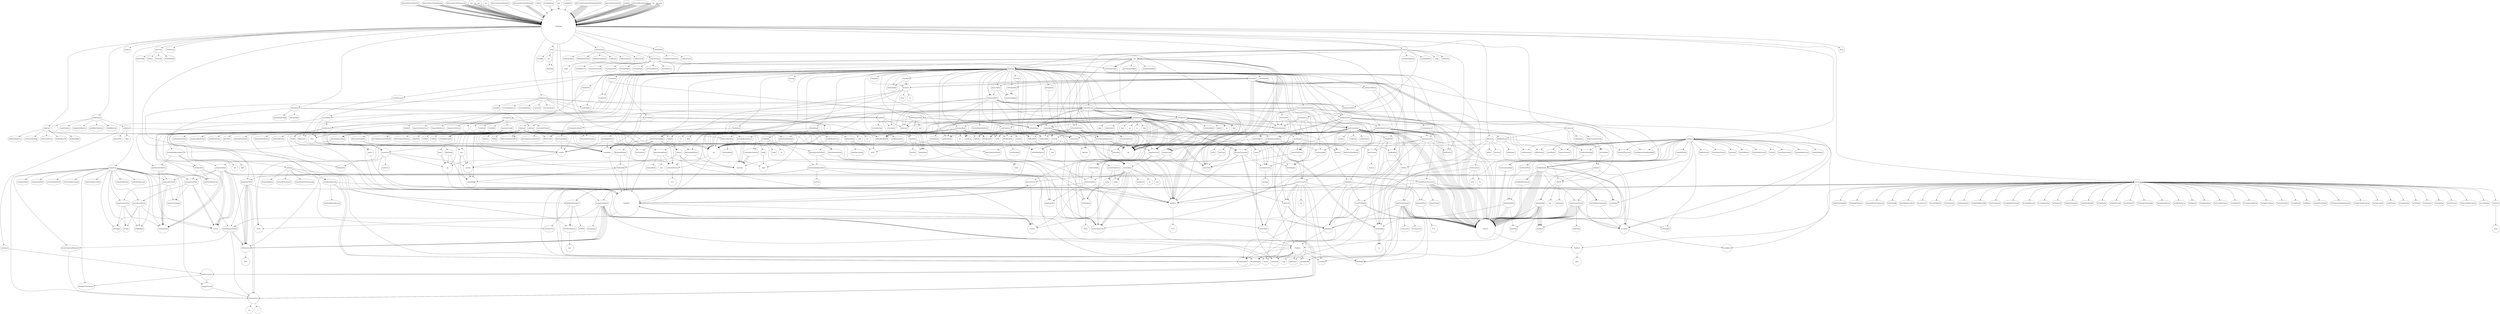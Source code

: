 digraph graphname {
217059 [width=1.010335545876381] [height=1.010335545876381] [label="block91880Hash"];
29071 [width=1.0752378561643035] [height=1.0752378561643035] [label="maxEntries"];
187246 [width=1.0557376648774408] [height=1.0557376648774408] [label="header"];
842415743104 [width=1.0580795420880977] [height=1.0580795420880977] [label="weight.go"];
594 [width=1.364597719458188] [height=1.364597719458188] [label="DisableLog"];
293305 [width=1.4644426526892118] [height=1.4644426526892118] [label="dbFetchUtxoEntry"];
37985 [width=1.0059060262150747] [height=1.0059060262150747] [label="ErrForkTooOld"];
842511161088 [width=1.0580795420880977] [height=1.0580795420880977] [label="compress.go"];
842447007936 [width=1.0580795420880977] [height=1.0580795420880977] [label="accept.go"];
68192 [width=1.3494775903816578] [height=1.3494775903816578] [label="deploymentState"];
5270 [width=1.0482325474231105] [height=1.0482325474231105] [label="bigOne"];
110184 [width=1.0045526031489398] [height=1.0045526031489398] [label="FetchUtxoView"];
10675 [width=1.020946033995246] [height=1.020946033995246] [label="calcEasiestDifficulty"];
291565 [width=1.0248233681950112] [height=1.0248233681950112] [label="outputIndexes"];
322259 [width=1.0289395284538665] [height=1.0289395284538665] [label="vbNumBits"];
227284 [width=1.010335545876381] [height=1.010335545876381] [label="CheckProofOfWork"];
322012 [width=1.0289395284538665] [height=1.0289395284538665] [label="vbTopBits"];
40210 [width=1.0059060262150747] [height=1.0059060262150747] [label="ErrBadFees"];
204166 [width=1.0482325474231105] [height=1.0482325474231105] [label="NTBlockAccepted"];
259059 [width=1.0111579058238298] [height=1.0111579058238298] [label="scriptFlags"];
138219 [width=1.093149217296956] [height=1.093149217296956] [label="BuildMerkleTreeStore"];
22944 [width=1.828094856726786] [height=1.828094856726786] [label="nodeByHeight"];
70702 [width=1.0964650948462213] [height=1.0964650948462213] [label="CheckpointConfirmations"];
298460 [width=1.1490617884097278] [height=1.1490617884097278] [label="dbFetchHashByHeight"];
153739 [width=1.3805084915022032] [height=1.3805084915022032] [label="removeOrphanBlock"];
842424954368 [width=1] [height=1] [label="github.com/btcsuite/btcd/wire"];
188585 [width=1.0045526031489398] [height=1.0045526031489398] [label="LatestBlockLocator"];
329785 [width=1.0045526031489398] [height=1.0045526031489398] [label="CalcNextBlockVersion"];
141376 [width=1.0626402036010234] [height=1.0626402036010234] [label="ValidateWitnessCommitment"];
58607 [width=1.0289395284538665] [height=1.0289395284538665] [label="ThresholdDefined"];
328071 [width=1.0567132451992152] [height=1.0567132451992152] [label="Condition"];
105845 [width=1.5458487552493478] [height=1.5458487552493478] [label="fetchUtxosMain"];
265182 [width=1.4742798847468541] [height=1.4742798847468541] [label="errDeserialize"];
36530 [width=1.0059060262150747] [height=1.0059060262150747] [label="ErrBlockVersionTooOld"];
215579 [width=1.010335545876381] [height=1.010335545876381] [label="MaxTimeOffsetSeconds"];
101303 [width=1.060841832607412] [height=1.060841832607412] [label="connectTransactions"];
265004 [width=1.0704442019974219] [height=1.0704442019974219] [label="isNotInMainChainErr"];
120838 [width=1.0884881356364167] [height=1.0884881356364167] [label="compressedScriptSize"];
81053 [width=1.2050219342550188] [height=1.2050219342550188] [label="KnownInvalid"];
278132 [width=1.2904946823397945] [height=1.2904946823397945] [label="serializeSpendJournalEntry"];
263859 [width=1.0078214941767205] [height=1.0078214941767205] [label="hashIndexBucketName"];
200534 [width=1.0263086622307875] [height=1.0263086622307875] [label="New"];
322448 [width=1.0289395284538665] [height=1.0289395284538665] [label="unknownVerNumToCheck"];
61975 [width=1.0666781955779696] [height=1.0666781955779696] [label="newThresholdCaches"];
93400 [width=1.0847088992461775] [height=1.0847088992461775] [label="SpendOutput"];
308891 [width=1.3187373218952234] [height=1.3187373218952234] [label="header"];
6968 [width=1.7042466268528953] [height=1.7042466268528953] [label="CompactToBig"];
42297 [width=1.0059060262150747] [height=1.0059060262150747] [label="ErrWitnessCommitmentMismatch"];
175456 [width=1.008043709749798] [height=1.008043709749798] [label="err"];
117566 [width=1.0131543311153937] [height=1.0131543311153937] [label="cstPayToPubKeyComp2"];
80099 [width=1.0263086622307875] [height=1.0263086622307875] [label="statusInvalidAncestor"];
80725 [width=1.1373690909522107] [height=1.1373690909522107] [label="KnownValid"];
264317 [width=1.0078214941767205] [height=1.0078214941767205] [label="spendJournalBucketName"];
325922 [width=1.0289395284538665] [height=1.0289395284538665] [label="deploymentChecker"];
842420775424 [width=1.0580795420880977] [height=1.0580795420880977] [label="mediantime.go"];
133501 [width=1.074176459114979] [height=1.074176459114979] [label="decodeCompressedTxOut"];
83804 [width=1.1011757962922686] [height=1.1011757962922686] [label="node"];
18517 [width=1.146564334583404] [height=1.146564334583404] [label="c"];
40758 [width=1.0059060262150747] [height=1.0059060262150747] [label="ErrBadCoinbaseScriptLen"];
36078 [width=1.0059060262150747] [height=1.0059060262150747] [label="ErrDuplicateBlock"];
174341 [width=1.0187604389304592] [height=1.0187604389304592] [label="reorganizeChain"];
324417 [width=1.0567132451992152] [height=1.0567132451992152] [label="RuleChangeActivationThreshold"];
156929 [width=1.1566420895548626] [height=1.1566420895548626] [label="SequenceLock"];
59952 [width=1.394787441267225] [height=1.394787441267225] [label="String"];
46095 [width=3.3918054632739074] [height=3.3918054632739074] [label="ruleError"];
170641 [width=1.0164880604013908] [height=1.0164880604013908] [label="err"];
68864 [width=1.0234219367109916] [height=1.0234219367109916] [label="initThresholdCaches"];
280067 [width=1.0244767026284485] [height=1.0244767026284485] [label="dbPutSpendJournalEntry"];
106952 [width=1.1007765438895074] [height=1.1007765438895074] [label="fetchUtxos"];
157587 [width=1.0045526031489398] [height=1.0045526031489398] [label="CalcSequenceLock"];
118223 [width=1.0131543311153937] [height=1.0131543311153937] [label="cstPayToPubKeyUncomp5"];
311777 [width=1.0578790569077325] [height=1.0578790569077325] [label="txValidateItem"];
842444314944 [width=1.0580795420880977] [height=1.0580795420880977] [label="process.go"];
92294 [width=1.1359484154198993] [height=1.1359484154198993] [label="Version"];
236148 [width=1.1529046326858272] [height=1.1529046326858272] [label="ExtractCoinbaseHeight"];
187649 [width=1.0045526031489398] [height=1.0045526031489398] [label="MainChainHasBlock"];
250030 [width=1.0201483301841803] [height=1.0201483301841803] [label="totalSatoshiOut"];
61322 [width=1.0289395284538665] [height=1.0289395284538665] [label="thresholdStateCache"];
47086 [width=1.0482325474231105] [height=1.0482325474231105] [label="maxMedianTimeEntries"];
309556 [width=1.1425826930196827] [height=1.1425826930196827] [label="dbFetchBlockByNode"];
296680 [width=1.145362587312857] [height=1.145362587312857] [label="serializedHeight"];
185398 [width=1.3402478958935349] [height=1.3402478958935349] [label="isCurrent"];
264864 [width=1.3907921594365884] [height=1.3907921594365884] [label="Error"];
39128 [width=1.0059060262150747] [height=1.0059060262150747] [label="ErrBadTxInput"];
177397 [width=1.008043709749798] [height=1.008043709749798] [label="err"];
203718 [width=1.0482325474231105] [height=1.0482325474231105] [label="NotificationType"];
302403 [width=1.0812257186885588] [height=1.0812257186885588] [label="dbPutBestState"];
93758 [width=1.4760485713683646] [height=1.4760485713683646] [label="IsFullySpent"];
111487 [width=1.0045526031489398] [height=1.0045526031489398] [label="FetchUtxoEntry"];
216500 [width=1.010335545876381] [height=1.010335545876381] [label="zeroHash"];
73061 [width=1.052499524805603] [height=1.052499524805603] [label="findPreviousCheckpoint"];
121774 [width=1.0863078282169234] [height=1.0863078282169234] [label="decodeCompressedScriptSize"];
88191 [width=1.1193567811248097] [height=1.1193567811248097] [label="HaveBlock"];
109651 [width=1.19268243383405] [height=1.19268243383405] [label="NewUtxoViewpoint"];
119878 [width=1.1608926935919308] [height=1.1608926935919308] [label="isPubKey"];
188907 [width=1.0045526031489398] [height=1.0045526031489398] [label="BlockHeightByHash"];
79943 [width=1.0263086622307875] [height=1.0263086622307875] [label="statusValidateFailed"];
65811 [width=1.029371085656472] [height=1.029371085656472] [label="count"];
92634 [width=1.1422945486253648] [height=1.1422945486253648] [label="BlockHeight"];
299852 [width=1.0784416412932243] [height=1.0784416412932243] [label="bestChainState"];
275271 [width=1.148296957016032] [height=1.148296957016032] [label="deserializeSpendJournalEntry"];
67373 [width=1.0045526031489398] [height=1.0045526031489398] [label="IsDeploymentActive"];
842439023648 [width=1.0580795420880977] [height=1.0580795420880977] [label="timesorter.go"];
228456 [width=1.0583819677736879] [height=1.0583819677736879] [label="CountP2SHSigOps"];
207017 [width=1.0723488211346657] [height=1.0723488211346657] [label="BFFastAdd"];
40079 [width=1.0059060262150747] [height=1.0059060262150747] [label="ErrSpendTooHigh"];
38673 [width=1.0059060262150747] [height=1.0059060262150747] [label="ErrTxTooBig"];
215789 [width=1.010335545876381] [height=1.010335545876381] [label="MaxCoinbaseScriptLen"];
83728 [width=1.128747860329159] [height=1.128747860329159] [label="newBlockNode"];
265627 [width=1.0078214941767205] [height=1.0078214941767205] [label="isDbBucketNotFoundErr"];
118571 [width=1.1608926935919308] [height=1.1608926935919308] [label="isPubKeyHash"];
842392687872 [width=1.0580795420880977] [height=1.0580795420880977] [label="chainio.go"];
447 [width=1.0723488211346657] [height=1.0723488211346657] [label="init"];
262217 [width=1.0045526031489398] [height=1.0045526031489398] [label="CheckConnectBlockTemplate"];
175815 [width=1.008043709749798] [height=1.008043709749798] [label="stxos"];
325323 [width=1.0567132451992152] [height=1.0567132451992152] [label="Condition"];
38420 [width=1.0059060262150747] [height=1.0059060262150747] [label="ErrNoTxInputs"];
24842 [width=1.194113092153384] [height=1.194113092153384] [label="next"];
91828 [width=2.2412751939411546] [height=2.2412751939411546] [label="UtxoEntry"];
77252 [width=1.0045526031489398] [height=1.0045526031489398] [label="IsCheckpointCandidate"];
286662 [width=1.0713652862471783] [height=1.0713652862471783] [label="numBitmapBytesAdjustment"];
18401 [width=1.0767483904697843] [height=1.0767483904697843] [label="newChainView"];
173496 [width=1.1226363012243128] [height=1.1226363012243128] [label="countSpentOutputs"];
162632 [width=1.0263086622307875] [height=1.0263086622307875] [label="LockTimeToSequence"];
3019 [width=1.0413421835055232] [height=1.0413421835055232] [label="GetTransactionWeight"];
165489 [width=1.053650864122039] [height=1.053650864122039] [label="dbMaybeStoreBlock"];
324828 [width=1.1292355880272735] [height=1.1292355880272735] [label="MinerConfirmationWindow"];
842447008128 [width=1] [height=1] [label="github.com/btcsuite/btcd/database"];
230424 [width=1.035054082499708] [height=1.035054082499708] [label="checkBlockHeaderSanity"];
99292 [width=1.1866774541041902] [height=1.1866774541041902] [label="connectTransaction"];
22245 [width=1.3744749819280255] [height=1.3744749819280255] [label="height"];
36755 [width=1.0059060262150747] [height=1.0059060262150747] [label="ErrInvalidTime"];
100439 [width=1.0262594716895441] [height=1.0262594716895441] [label="stxo"];
842422039840 [width=1.0580795420880977] [height=1.0580795420880977] [label="merkle.go"];
21800 [width=1.1050972365404448] [height=1.1050972365404448] [label="SetTip"];
195044 [width=1.0045526031489398] [height=1.0045526031489398] [label="LocateBlocks"];
842420774144 [width=1.0580795420880977] [height=1.0580795420880977] [label="log.go"];
12133 [width=1.035839296251784] [height=1.035839296251784] [label="findPrevTestNetDifficulty"];
48761 [width=1.0482325474231105] [height=1.0482325474231105] [label="medianTime"];
138937 [width=1.074102174425846] [height=1.074102174425846] [label="zeroHash"];
61787 [width=1.2005252843109817] [height=1.2005252843109817] [label="Update"];
38562 [width=1.0059060262150747] [height=1.0059060262150747] [label="ErrNoTxOutputs"];
175378 [width=1.008043709749798] [height=1.008043709749798] [label="block"];
216111 [width=1.010335545876381] [height=1.010335545876381] [label="serializedHeightVersion"];
164862 [width=1.031281093471437] [height=1.031281093471437] [label="next"];
192059 [width=1.2832395917396366] [height=1.2832395917396366] [label="locateInventory"];
132023 [width=1.1177825615442463] [height=1.1177825615442463] [label="compressedTxOutSize"];
25729 [width=1.392228598797149] [height=1.392228598797149] [label="Next"];
297315 [width=1.0243095545781113] [height=1.0243095545781113] [label="dbRemoveBlockIndex"];
144659 [width=1.0263086622307875] [height=1.0263086622307875] [label="maxOrphanBlocks"];
2104 [width=1.0413421835055232] [height=1.0413421835055232] [label="WitnessScaleFactor"];
842440781312 [width=1.0580795420880977] [height=1.0580795420880977] [label="thresholdstate.go"];
105226 [width=1.063689846179415] [height=1.063689846179415] [label="commit"];
241657 [width=1.0667308455885918] [height=1.0667308455885918] [label="checkBlockContext"];
115272 [width=1.2243498457315216] [height=1.2243498457315216] [label="size"];
58368 [width=1.5849863691108372] [height=1.5849863691108372] [label="ThresholdState"];
842426010016 [width=1] [height=1] [label="github.com/btcsuite/btcd/txscript"];
42404 [width=1.0059060262150747] [height=1.0059060262150747] [label="ErrPreviousBlockUnknown"];
35913 [width=1.0059060262150747] [height=1.0059060262150747] [label="ErrorCode"];
59370 [width=1.0289395284538665] [height=1.0289395284538665] [label="ThresholdFailed"];
842424954016 [width=1] [height=1] [label="time"];
63383 [width=1.029371085656472] [height=1.029371085656472] [label="neededStates"];
285970 [width=1.0384156922646204] [height=1.0384156922646204] [label="utxoEntryHeaderCode"];
30658 [width=1.2946889853413863] [height=1.2946889853413863] [label="BlockLocator"];
42877 [width=1.0059060262150747] [height=1.0059060262150747] [label="errorCodeStrings"];
124242 [width=1.2435206316255845] [height=1.2435206316255845] [label="decompressScript"];
312647 [width=1.252886663721827] [height=1.252886663721827] [label="sendResult"];
41326 [width=1.0059060262150747] [height=1.0059060262150747] [label="ErrBadCoinbaseHeight"];
316380 [width=1.1117507508502549] [height=1.1117507508502549] [label="item"];
152643 [width=1.143896765342542] [height=1.143896765342542] [label="IsKnownOrphan"];
264623 [width=2.067342273859249] [height=2.067342273859249] [label="byteOrder"];
153075 [width=1.0045526031489398] [height=1.0045526031489398] [label="GetOrphanRoot"];
264015 [width=1.0078214941767205] [height=1.0078214941767205] [label="heightIndexBucketName"];
54552 [width=1.1149350060835617] [height=1.1149350060835617] [label="maybeAcceptBlock"];
40600 [width=1.0059060262150747] [height=1.0059060262150747] [label="ErrMultipleCoinbases"];
53536 [width=1.0482325474231105] [height=1.0482325474231105] [label="NewMedianTime"];
42087 [width=1.0059060262150747] [height=1.0059060262150747] [label="ErrInvalidWitnessCommitment"];
59473 [width=1.0289395284538665] [height=1.0289395284538665] [label="numThresholdsStates"];
217258 [width=1.032242374519809] [height=1.032242374519809] [label="isNullOutpoint"];
135023 [width=1.0361744105673327] [height=1.0361744105673327] [label="CoinbaseWitnessDataLen"];
36208 [width=1.0059060262150747] [height=1.0059060262150747] [label="ErrBlockTooBig"];
49011 [width=1.0482325474231105] [height=1.0482325474231105] [label="_"];
207728 [width=1.0626227078207011] [height=1.0626227078207011] [label="exists"];
45754 [width=1.7620491403647875] [height=1.7620491403647875] [label="RuleError"];
143630 [width=1.0322562701062954] [height=1.0322562701062954] [label="witnessPreimage"];
146270 [width=1.6058558290267997] [height=1.6058558290267997] [label="BestState"];
42534 [width=1.0059060262150747] [height=1.0059060262150747] [label="ErrInvalidAncestorBlock"];
204413 [width=1.0482325474231105] [height=1.0482325474231105] [label="NTBlockDisconnected"];
89734 [width=1.0567340733041084] [height=1.0567340733041084] [label="UnsetStatusFlags"];
17295 [width=1.0578790569077325] [height=1.0578790569077325] [label="log2FloorMasks"];
173615 [width=1.3023055222648265] [height=1.3023055222648265] [label="numSpent"];
114095 [width=1.4775417803413133] [height=1.4775417803413133] [label="serializeSizeVLQ"];
215961 [width=1.010335545876381] [height=1.010335545876381] [label="medianTimeBlocks"];
303090 [width=1.020244954223364] [height=1.020244954223364] [label="createChainState"];
198072 [width=1.0263086622307875] [height=1.0263086622307875] [label="Config"];
237605 [width=1.036801338910071] [height=1.036801338910071] [label="checkSerializedHeight"];
39795 [width=1.0059060262150747] [height=1.0059060262150747] [label="ErrOverwriteTx"];
842444308640 [width=1.0580795420880977] [height=1.0580795420880977] [label="notifications.go"];
92458 [width=1.104857229430358] [height=1.104857229430358] [label="IsCoinBase"];
136417 [width=1.3146559146393526] [height=1.3146559146393526] [label="hash"];
842424953920 [width=1] [height=1] [label="sync"];
129546 [width=1.1638219401574394] [height=1.1638219401574394] [label="compressTxOutAmount"];
204826 [width=1.2874251914749408] [height=1.2874251914749408] [label="String"];
186358 [width=1.0045526031489398] [height=1.0045526031489398] [label="IsCurrent"];
321874 [width=1.0289395284538665] [height=1.0289395284538665] [label="vbLegacyBlockVersion"];
132911 [width=1.1177825615442463] [height=1.1177825615442463] [label="putCompressedTxOut"];
308709 [width=1.2047994532871686] [height=1.2047994532871686] [label="dbFetchHeaderByHash"];
170142 [width=1.0125963128987379] [height=1.0125963128987379] [label="disconnectBlock"];
145674 [width=1.0263086622307875] [height=1.0263086622307875] [label="orphanBlock"];
52245 [width=1.0742352656388352] [height=1.0742352656388352] [label="remoteHasCloseTime"];
323577 [width=1.0567132451992152] [height=1.0567132451992152] [label="BeginTime"];
80496 [width=1.1151175454208928] [height=1.1151175454208928] [label="HaveData"];
94243 [width=1.1318345920114974] [height=1.1318345920114974] [label="AmountByIndex"];
62559 [width=1.6670554694226396] [height=1.6670554694226396] [label="thresholdState"];
41769 [width=1.0059060262150747] [height=1.0059060262150747] [label="ErrScriptValidation"];
264149 [width=1.0078214941767205] [height=1.0078214941767205] [label="chainStateKeyName"];
201045 [width=1.0188693335620516] [height=1.0188693335620516] [label="checkpointsByHeight"];
49787 [width=1.0958083971583137] [height=1.0958083971583137] [label="AddTimeSample"];
115258 [width=1.2243498457315216] [height=1.2243498457315216] [label="n"];
189905 [width=1.0045526031489398] [height=1.0045526031489398] [label="HeightRange"];
235758 [width=1.010335545876381] [height=1.010335545876381] [label="CheckBlockSanity"];
117253 [width=1.0131543311153937] [height=1.0131543311153937] [label="cstPayToPubKeyHash"];
107812 [width=1.088087157930838] [height=1.088087157930838] [label="fetchInputUtxos"];
205647 [width=1.0045526031489398] [height=1.0045526031489398] [label="Subscribe"];
842507322432 [width=1.0580795420880977] [height=1.0580795420880977] [label="chainview.go"];
205993 [width=1.0650380738933103] [height=1.0650380738933103] [label="sendNotification"];
271484 [width=1.09179062505012] [height=1.09179062505012] [label="spentTxOutSerializeSize"];
842424953824 [width=1] [height=1] [label="sort"];
39271 [width=1.0059060262150747] [height=1.0059060262150747] [label="ErrMissingTxOut"];
842511161184 [width=1] [height=1] [label="github.com/btcsuite/btcd/btcec"];
158054 [width=1.108606617101838] [height=1.108606617101838] [label="calcSequenceLock"];
226028 [width=1.3851102173774539] [height=1.3851102173774539] [label="checkProofOfWork"];
114570 [width=1.4775417803413133] [height=1.4775417803413133] [label="putVLQ"];
842424954112 [width=1] [height=1] [label="github.com/btcsuite/btcd/chaincfg"];
155181 [width=1.020946033995246] [height=1.020946033995246] [label="addOrphanBlock"];
320335 [width=1.0728965540200035] [height=1.0728965540200035] [label="cachedHashes"];
88831 [width=1.140029581928504] [height=1.140029581928504] [label="AddNode"];
298885 [width=1.0768975273777244] [height=1.0768975273777244] [label="hash"];
119058 [width=1.1608926935919308] [height=1.1608926935919308] [label="isScriptHash"];
300114 [width=1.3018441911731031] [height=1.3018441911731031] [label="serializeBestChainState"];
207521 [width=1.1766836270351542] [height=1.1766836270351542] [label="blockExists"];
193850 [width=1.283240927536144] [height=1.283240927536144] [label="locateBlocks"];
842443185408 [width=1] [height=1] [label="runtime"];
186740 [width=1.0045526031489398] [height=1.0045526031489398] [label="BestSnapshot"];
59202 [width=1.0289395284538665] [height=1.0289395284538665] [label="ThresholdActive"];
18820 [width=1.1606705106555069] [height=1.1606705106555069] [label="genesis"];
136288 [width=1.1843787594190247] [height=1.1843787594190247] [label="HashMerkleBranches"];
35663 [width=1.5950248795551065] [height=1.5950248795551065] [label="AssertError"];
222313 [width=1.035054082499708] [height=1.035054082499708] [label="CheckTransactionSanity"];
20327 [width=1.3880797513869378] [height=1.3880797513869378] [label="setTip"];
94793 [width=1.2176236922759214] [height=1.2176236922759214] [label="PkScriptByIndex"];
79644 [width=1.3378637317364654] [height=1.3378637317364654] [label="blockStatus"];
37853 [width=1.0059060262150747] [height=1.0059060262150747] [label="ErrBadCheckpoint"];
85490 [width=1.4867865248185286] [height=1.4867865248185286] [label="CalcPastMedianTime"];
323005 [width=1.0289395284538665] [height=1.0289395284538665] [label="bitConditionChecker"];
187326 [width=1.0557376648774408] [height=1.0557376648774408] [label="err"];
265404 [width=1.2409655453706039] [height=1.2409655453706039] [label="isDeserializeErr"];
5567 [width=1.1191925537432075] [height=1.1191925537432075] [label="HashToBig"];
195634 [width=1.283240927536144] [height=1.283240927536144] [label="locateHeaders"];
842392688576 [width=1] [height=1] [label="encoding/binary"];
36340 [width=1.0059060262150747] [height=1.0059060262150747] [label="ErrBlockWeightTooHigh"];
207220 [width=1.0723488211346657] [height=1.0723488211346657] [label="BFNoPoWCheck"];
298544 [width=1.0768975273777244] [height=1.0768975273777244] [label="serializedHeight"];
130333 [width=1.2435206316255845] [height=1.2435206316255845] [label="decompressTxOutAmount"];
45261 [width=1.2789590937406958] [height=1.2789590937406958] [label="String"];
67011 [width=1.0045526031489398] [height=1.0045526031489398] [label="ThresholdState"];
38277 [width=1.0059060262150747] [height=1.0059060262150747] [label="ErrNoTransactions"];
71009 [width=1.0964650948462213] [height=1.0964650948462213] [label="newHashFromStr"];
71891 [width=1.1309856533840585] [height=1.1309856533840585] [label="LatestCheckpoint"];
219190 [width=1.6346387809347402] [height=1.6346387809347402] [label="IsCoinBase"];
105023 [width=1.0305465773262963] [height=1.0305465773262963] [label="Entries"];
72240 [width=1.036106093959297] [height=1.036106093959297] [label="verifyCheckpoint"];
206711 [width=1.0723488211346657] [height=1.0723488211346657] [label="BehaviorFlags"];
24294 [width=1.475215717817824] [height=1.475215717817824] [label="Contains"];
280464 [width=1.0243095545781113] [height=1.0243095545781113] [label="dbRemoveSpendJournalEntry"];
35272 [width=1.1217965895408764] [height=1.1217965895408764] [label="DeploymentError"];
35806 [width=1.396790418211651] [height=1.396790418211651] [label="Error"];
7472 [width=1.418635930457345] [height=1.418635930457345] [label="bn"];
90994 [width=1.0578790569077325] [height=1.0578790569077325] [label="utxoOutput"];
842392688160 [width=1] [height=1] [label="bytes"];
71356 [width=1.0045526031489398] [height=1.0045526031489398] [label="Checkpoints"];
196867 [width=1.0045526031489398] [height=1.0045526031489398] [label="LocateHeaders"];
246987 [width=1.0214934517002108] [height=1.0214934517002108] [label="CheckTransactionInputs"];
118374 [width=1.0131543311153937] [height=1.0131543311153937] [label="numSpecialScripts"];
223404 [width=1.021906828643428] [height=1.021906828643428] [label="totalSatoshi"];
97150 [width=1.4504936274232028] [height=1.4504936274232028] [label="LookupEntry"];
310822 [width=1.0045526031489398] [height=1.0045526031489398] [label="BlockByHash"];
38102 [width=1.0059060262150747] [height=1.0059060262150747] [label="ErrCheckpointTimeTooOld"];
216744 [width=1.010335545876381] [height=1.010335545876381] [label="block91842Hash"];
842426009536 [width=1] [height=1] [label="container/list"];
41520 [width=1.0059060262150747] [height=1.0059060262150747] [label="ErrScriptMalformed"];
28162 [width=1.0614895902071386] [height=1.0614895902071386] [label="FindFork"];
264770 [width=1.5650783729119144] [height=1.5650783729119144] [label="errNotInMainChain"];
122565 [width=1.0884881356364167] [height=1.0884881356364167] [label="putCompressedScript"];
13052 [width=1.1754502561528988] [height=1.1754502561528988] [label="calcNextRequiredDifficulty"];
316836 [width=1.2272271689991938] [height=1.2272271689991938] [label="newTxValidator"];
87366 [width=1.3131226606139985] [height=1.3131226606139985] [label="blockIndex"];
381 [width=2.2000725385422086] [height=2.2000725385422086] [label="log"];
257984 [width=1.0111579058238298] [height=1.0111579058238298] [label="totalSatoshiOut"];
221155 [width=1.0214934517002108] [height=1.0214934517002108] [label="isBIP0030Node"];
306646 [width=1.0313847021488487] [height=1.0313847021488487] [label="tip"];
310464 [width=1.0557376648774408] [height=1.0557376648774408] [label="block"];
89063 [width=1.1688900076695519] [height=1.1688900076695519] [label="NodeStatus"];
8384 [width=1.321878479723028] [height=1.321878479723028] [label="mantissa"];
219959 [width=1.036801338910071] [height=1.036801338910071] [label="IsFinalizedTransaction"];
19034 [width=1.0578039453290111] [height=1.0578039453290111] [label="Genesis"];
842437927360 [width=1.0580795420880977] [height=1.0580795420880977] [label="utxoviewpoint.go"];
842508874208 [width=1.0580795420880977] [height=1.0580795420880977] [label="checkpoints.go"];
275430 [width=1.0512395161737216] [height=1.0512395161737216] [label="numStxos"];
297631 [width=1.1413198728064249] [height=1.1413198728064249] [label="serializedHeight"];
35423 [width=1.302137985858542] [height=1.302137985858542] [label="Error"];
265270 [width=1.3726363663286225] [height=1.3726363663286225] [label="Error"];
188215 [width=1.0045526031489398] [height=1.0045526031489398] [label="BlockLocatorFromHash"];
176996 [width=1.008043709749798] [height=1.008043709749798] [label="validationError"];
117352 [width=1.0131543311153937] [height=1.0131543311153937] [label="cstPayToScriptHash"];
5414 [width=1.0482325474231105] [height=1.0482325474231105] [label="oneLsh256"];
19708 [width=2.2324354480262807] [height=2.2324354480262807] [label="Tip"];
40361 [width=1.0059060262150747] [height=1.0059060262150747] [label="ErrTooManySigOps"];
227661 [width=1.0831005043970152] [height=1.0831005043970152] [label="CountSigOps"];
80274 [width=1.0263086622307875] [height=1.0263086622307875] [label="statusNone"];
328767 [width=1.5780623319548512] [height=1.5780623319548512] [label="calcNextBlockVersion"];
24058 [width=1.647091444638309] [height=1.647091444638309] [label="contains"];
135303 [width=1.0361744105673327] [height=1.0361744105673327] [label="CoinbaseWitnessPkScriptLength"];
17441 [width=1.1331169130720362] [height=1.1331169130720362] [label="fastLog2Floor"];
93094 [width=1.3578599587716755] [height=1.3578599587716755] [label="IsOutputSpent"];
218333 [width=1.4150449007347419] [height=1.4150449007347419] [label="IsCoinBaseTx"];
117781 [width=1.0131543311153937] [height=1.0131543311153937] [label="cstPayToPubKeyComp3"];
96608 [width=1.0528623889739561] [height=1.0528623889739561] [label="BestHash"];
111604 [width=1.069672081096801] [height=1.069672081096801] [label="entry"];
45988 [width=1.4302126671073496] [height=1.4302126671073496] [label="Error"];
58741 [width=1.0289395284538665] [height=1.0289395284538665] [label="ThresholdStarted"];
207795 [width=1.0626227078207011] [height=1.0626227078207011] [label="err"];
287414 [width=1.2937922047104624] [height=1.2937922047104624] [label="serializeUtxoEntry"];
95771 [width=1.305521320074746] [height=1.305521320074746] [label="newUtxoEntry"];
209001 [width=1.020946033995246] [height=1.020946033995246] [label="processOrphans"];
135520 [width=1.0361744105673327] [height=1.0361744105673327] [label="WitnessMagicBytes"];
95118 [width=1.0584494275566336] [height=1.0584494275566336] [label="Clone"];
16524 [width=1.0045526031489398] [height=1.0045526031489398] [label="CalcNextRequiredDifficulty"];
39629 [width=1.0059060262150747] [height=1.0059060262150747] [label="ErrDuplicateTx"];
326956 [width=1.0567132451992152] [height=1.0567132451992152] [label="EndTime"];
146862 [width=1.1154052378170503] [height=1.1154052378170503] [label="newBestState"];
2432 [width=1.1569045521254764] [height=1.1569045521254764] [label="GetBlockWeight"];
842424953632 [width=1.0580795420880977] [height=1.0580795420880977] [label="blockindex.go"];
85201 [width=1.303880917818001] [height=1.303880917818001] [label="RelativeAncestor"];
40928 [width=1.0059060262150747] [height=1.0059060262150747] [label="ErrBadCoinbaseValue"];
311208 [width=1.046448054064534] [height=1.046448054064534] [label="block"];
170561 [width=1.0494641812041727] [height=1.0494641812041727] [label="prevBlock"];
3722 [width=1.0525000893293532] [height=1.0525000893293532] [label="GetSigOpCost"];
42773 [width=1.0059060262150747] [height=1.0059060262150747] [label="ErrPrevBlockNotBest"];
59612 [width=1.0289395284538665] [height=1.0289395284538665] [label="thresholdStateStrings"];
842401304864 [width=1.0580795420880977] [height=1.0580795420880977] [label="versionbits.go"];
842426009440 [width=1.0580795420880977] [height=1.0580795420880977] [label="chain.go"];
215689 [width=1.010335545876381] [height=1.010335545876381] [label="MinCoinbaseScriptLen"];
231975 [width=1.3414100979839714] [height=1.3414100979839714] [label="checkBlockSanity"];
88509 [width=1.7795556579793834] [height=1.7795556579793834] [label="LookupNode"];
1632 [width=1.0413421835055232] [height=1.0413421835055232] [label="MaxBlockBaseSize"];
273058 [width=1.0590610103504423] [height=1.0590610103504423] [label="decodeSpentTxOut"];
8049 [width=1.2205026986584282] [height=1.2205026986584282] [label="BigToCompact"];
315332 [width=1.2873479629075917] [height=1.2873479629075917] [label="Validate"];
270915 [width=1.155889558858626] [height=1.155889558858626] [label="spentTxOutHeaderCode"];
842424954208 [width=1] [height=1] [label="github.com/btcsuite/btcd/chaincfg/chainhash"];
151808 [width=1.0045526031489398] [height=1.0045526031489398] [label="HaveBlock"];
59025 [width=1.0289395284538665] [height=1.0289395284538665] [label="ThresholdLockedIn"];
296542 [width=1.064737658287168] [height=1.064737658287168] [label="dbPutBlockIndex"];
23268 [width=1.2110824880252251] [height=1.2110824880252251] [label="NodeByHeight"];
96395 [width=1.4438657571681301] [height=1.4438657571681301] [label="UtxoViewpoint"];
71566 [width=1.4922098736209009] [height=1.4922098736209009] [label="HasCheckpoints"];
189343 [width=1.0045526031489398] [height=1.0045526031489398] [label="BlockHashByHeight"];
322613 [width=1.0289395284538665] [height=1.0289395284538665] [label="unknownVerWarnNum"];
307801 [width=1.0313847021488487] [height=1.0313847021488487] [label="block"];
312115 [width=1.381106945037693] [height=1.381106945037693] [label="txValidator"];
135828 [width=1.110276584993179] [height=1.110276584993179] [label="nextPowerOfTwo"];
305634 [width=1.0156923510744245] [height=1.0156923510744245] [label="isStateInitialized"];
842421552096 [width=1.0580795420880977] [height=1.0580795420880977] [label="difficulty.go"];
252081 [width=1.061640189228658] [height=1.061640189228658] [label="checkConnectBlock"];
289834 [width=1.1004900825312918] [height=1.1004900825312918] [label="deserializeUtxoEntry"];
1490 [width=1.0413421835055232] [height=1.0413421835055232] [label="MaxBlockWeight"];
17035 [width=1.0578790569077325] [height=1.0578790569077325] [label="approxNodesPerWeek"];
18121 [width=1.1311612241994349] [height=1.1311612241994349] [label="chainView"];
245366 [width=1.0157105089727698] [height=1.0157105089727698] [label="checkBIP0030"];
317339 [width=1.0578790569077325] [height=1.0578790569077325] [label="ValidateTransactionScripts"];
37059 [width=1.0059060262150747] [height=1.0059060262150747] [label="ErrTimeTooNew"];
309159 [width=1.023513845251145] [height=1.023513845251145] [label="dbFetchHeaderByHeight"];
842443185184 [width=1.0580795420880977] [height=1.0580795420880977] [label="scriptval.go"];
9922 [width=1.3546471474468138] [height=1.3546471474468138] [label="CalcWork"];
118001 [width=1.0131543311153937] [height=1.0131543311153937] [label="cstPayToPubKeyUncomp4"];
23583 [width=1.016000660954182] [height=1.016000660954182] [label="Equals"];
217737 [width=1.036801338910071] [height=1.036801338910071] [label="ShouldHaveSerializedBlockHeight"];
1870 [width=1.0413421835055232] [height=1.0413421835055232] [label="MaxBlockSigOpsCost"];
219484 [width=1.0214934517002108] [height=1.0214934517002108] [label="SequenceLockActive"];
842447211936 [width=1.0580795420880977] [height=1.0580795420880977] [label="error.go"];
278523 [width=1.0839691308733992] [height=1.0839691308733992] [label="offset"];
297946 [width=1.0704442019974219] [height=1.0704442019974219] [label="dbFetchHeightByHash"];
38807 [width=1.0059060262150747] [height=1.0059060262150747] [label="ErrBadTxOutValue"];
166335 [width=1.0268041486802573] [height=1.0268041486802573] [label="connectBlock"];
204551 [width=1.0482325474231105] [height=1.0482325474231105] [label="notificationTypeStrings"];
205328 [width=1.0482325474231105] [height=1.0482325474231105] [label="Notification"];
39417 [width=1.0059060262150747] [height=1.0059060262150747] [label="ErrUnfinalizedTx"];
201101 [width=1.0188693335620516] [height=1.0188693335620516] [label="prevCheckpointHeight"];
46862 [width=1.0482325474231105] [height=1.0482325474231105] [label="similarTimeSecs"];
319155 [width=1.0690369627315626] [height=1.0690369627315626] [label="checkBlockScripts"];
147486 [width=1.0451779957928393] [height=1.0451779957928393] [label="BlockChain"];
842406196960 [width=1.0580795420880977] [height=1.0580795420880977] [label="validate.go"];
19437 [width=1.7736916605915192] [height=1.7736916605915192] [label="tip"];
115203 [width=1.8546806854460791] [height=1.8546806854460791] [label="deserializeVLQ"];
79746 [width=1.0263086622307875] [height=1.0263086622307875] [label="statusDataStored"];
326114 [width=1.0289395284538665] [height=1.0289395284538665] [label="_"];
76073 [width=1.152202759723662] [height=1.152202759723662] [label="isNonstandardTransaction"];
28743 [width=1.4920589692324375] [height=1.4920589692324375] [label="blockLocator"];
41133 [width=1.0059060262150747] [height=1.0059060262150747] [label="ErrMissingCoinbaseHeight"];
221890 [width=1.0214934517002108] [height=1.0214934517002108] [label="CalcBlockSubsidy"];
81339 [width=4.476237035036508] [height=4.476237035036508] [label="blockNode"];
41964 [width=1.0059060262150747] [height=1.0059060262150747] [label="ErrUnexpectedWitness"];
37211 [width=1.0059060262150747] [height=1.0059060262150747] [label="ErrDifficultyTooLow"];
177319 [width=1.008043709749798] [height=1.008043709749798] [label="block"];
83067 [width=1.1431768095974806] [height=1.1431768095974806] [label="initBlockNode"];
216269 [width=1.010335545876381] [height=1.010335545876381] [label="baseSubsidy"];
272085 [width=1.09179062505012] [height=1.09179062505012] [label="putSpentTxOut"];
316340 [width=1.1117507508502549] [height=1.1117507508502549] [label="validateChan"];
140331 [width=1.0684306806736281] [height=1.0684306806736281] [label="ExtractWitnessCommitment"];
61563 [width=1.2005252843109817] [height=1.2005252843109817] [label="Lookup"];
842420774240 [width=1] [height=1] [label="github.com/btcsuite/btclog"];
163813 [width=1.0187604389304592] [height=1.0187604389304592] [label="getReorganizeNodes"];
247223 [width=1.0201483301841803] [height=1.0201483301841803] [label="totalSatoshiIn"];
327354 [width=1.0567132451992152] [height=1.0567132451992152] [label="RuleChangeActivationThreshold"];
264472 [width=1.0078214941767205] [height=1.0078214941767205] [label="utxoSetBucketName"];
111676 [width=1.069672081096801] [height=1.069672081096801] [label="err"];
101984 [width=1.0466339968258924] [height=1.0466339968258924] [label="disconnectTransactions"];
331338 [width=1.0615595715063304] [height=1.0615595715063304] [label="warnUnknownVersions"];
305549 [width=1.0234219367109916] [height=1.0234219367109916] [label="initChainState"];
204297 [width=1.0482325474231105] [height=1.0482325474231105] [label="NTBlockConnected"];
318042 [width=1.0964515580714578] [height=1.0964515580714578] [label="cachedHashes"];
79856 [width=1.0263086622307875] [height=1.0263086622307875] [label="statusValid"];
238442 [width=1.03101839618263] [height=1.03101839618263] [label="checkBlockHeaderContext"];
53025 [width=1.0958083971583137] [height=1.0958083971583137] [label="Offset"];
842424953728 [width=1] [height=1] [label="math/big"];
270320 [width=1.0078214941767205] [height=1.0078214941767205] [label="spentTxOut"];
256895 [width=1.0111579058238298] [height=1.0111579058238298] [label="totalFees"];
46635 [width=1.0482325474231105] [height=1.0482325474231105] [label="maxAllowedOffsetSecs"];
842447211776 [width=1.0580795420880977] [height=1.0580795420880977] [label="doc.go"];
49327 [width=1.0958083971583137] [height=1.0958083971583137] [label="AdjustedTime"];
37601 [width=1.0059060262150747] [height=1.0059060262150747] [label="ErrHighHash"];
310540 [width=1.0557376648774408] [height=1.0557376648774408] [label="err"];
37712 [width=1.0059060262150747] [height=1.0059060262150747] [label="ErrBadMerkleRoot"];
311284 [width=1.046448054064534] [height=1.046448054064534] [label="err"];
207304 [width=1.0723488211346657] [height=1.0723488211346657] [label="BFNone"];
312953 [width=1.2297506016663853] [height=1.2297506016663853] [label="validateHandler"];
64365 [width=1.029371085656472] [height=1.029371085656472] [label="ok"];
327763 [width=1.0567132451992152] [height=1.0567132451992152] [label="MinerConfirmationWindow"];
96785 [width=1.309229634944186] [height=1.309229634944186] [label="SetBestHash"];
91380 [width=1.9148057199358006] [height=1.9148057199358006] [label="maybeDecompress"];
211332 [width=1.0045526031489398] [height=1.0045526031489398] [label="ProcessBlock"];
40484 [width=1.0059060262150747] [height=1.0059060262150747] [label="ErrFirstTxNotCoinbase"];
294629 [width=1.0409647630298393] [height=1.0409647630298393] [label="dbPutUtxoView"];
87838 [width=1.0451779957928393] [height=1.0451779957928393] [label="newBlockIndex"];
26241 [width=1.161038493978859] [height=1.161038493978859] [label="findFork"];
89424 [width=1.1718430610594157] [height=1.1718430610594157] [label="SetStatusFlags"];
84019 [width=1.4104355993724045] [height=1.4104355993724045] [label="Header"];
842447008224 [width=1] [height=1] [label="github.com/btcsuite/btcutil"];
186987 [width=1.0045526031489398] [height=1.0045526031489398] [label="FetchHeader"];
22536 [width=1.016000660954182] [height=1.016000660954182] [label="Height"];
278301 [width=1.0839691308733992] [height=1.0839691308733992] [label="size"];
36947 [width=1.0059060262150747] [height=1.0059060262150747] [label="ErrTimeTooOld"];
323168 [width=1.0289395284538665] [height=1.0289395284538665] [label="_"];
326518 [width=1.0567132451992152] [height=1.0567132451992152] [label="BeginTime"];
842447007904 [width=6] [height=6] [label="blockchain"];
37457 [width=1.0059060262150747] [height=1.0059060262150747] [label="ErrUnexpectedDifficulty"];
301094 [width=1.023513845251145] [height=1.023513845251145] [label="deserializeBestChainState"];
322140 [width=1.0289395284538665] [height=1.0289395284538665] [label="vbTopMask"];
181890 [width=1.0318948050401913] [height=1.0318948050401913] [label="connectBestChain"];
310129 [width=1.0045526031489398] [height=1.0045526031489398] [label="BlockByHeight"];
38921 [width=1.0059060262150747] [height=1.0059060262150747] [label="ErrDuplicateTxInputs"];
330300 [width=1.0615595715063304] [height=1.0615595715063304] [label="warnUnknownRuleActivations"];
709 [width=1.0723488211346657] [height=1.0723488211346657] [label="UseLogger"];
842447008032 [width=1] [height=1] [label="fmt"];
39943 [width=1.0059060262150747] [height=1.0059060262150747] [label="ErrImmatureSpend"];
307406 [width=1.0156923510744245] [height=1.0156923510744245] [label="tipHash"];
324026 [width=1.0567132451992152] [height=1.0567132451992152] [label="EndTime"];
842420775520 [width=1] [height=1] [label="math"];
278989 [width=1.0158652039265188] [height=1.0158652039265188] [label="dbFetchSpendJournalEntry"];
97610 [width=1.2307629650287095] [height=1.2307629650287095] [label="AddTxOuts"];
84728 [width=1.6319905445055842] [height=1.6319905445055842] [label="Ancestor"];
"842447007904" -> "842447007936";
"842447008032" -> "842447007904";
"842447008128" -> "842447007904";
"842447008224" -> "842447007904";
"147486" -> "54552";
"54552" -> "88509";
"54552" -> "46095";
"54552" -> "81053";
"54552" -> "89063";
"54552" -> "46095";
"54552" -> "241657";
"54552" -> "165489";
"54552" -> "83728";
"54552" -> "88831";
"54552" -> "181890";
"54552" -> "205993";
"842447007904" -> "842424953632";
"842424953728" -> "842447007904";
"842424953824" -> "842447007904";
"842424953920" -> "842447007904";
"842424954016" -> "842447007904";
"842424954112" -> "842447007904";
"842424954208" -> "842447007904";
"842447008128" -> "842447007904";
"842424954368" -> "842447007904";
"842424953632" -> "79644";
"842424953632" -> "79746";
"842424953632" -> "79856";
"842424953632" -> "79943";
"842424953632" -> "80099";
"842424953632" -> "80274";
"79644" -> "80496";
"79644" -> "80725";
"79644" -> "81053";
"842424953632" -> "81339";
"842424953632" -> "83067";
"83067" -> "9922";
"842424953632" -> "83728";
"83728" -> "81339";
"83728" -> "83804";
"83728" -> "83067";
"81339" -> "84019";
"81339" -> "84728";
"84728" -> "81339";
"81339" -> "85201";
"85201" -> "81339";
"85201" -> "84728";
"81339" -> "85490";
"842424953632" -> "87366";
"842424953632" -> "87838";
"87838" -> "87366";
"87366" -> "88191";
"87366" -> "88509";
"88509" -> "81339";
"87366" -> "88831";
"87366" -> "89063";
"89063" -> "79644";
"87366" -> "89424";
"87366" -> "89734";
"842447007904" -> "842426009440";
"842426009536" -> "842447007904";
"842447008032" -> "842447007904";
"842424953920" -> "842447007904";
"842424954016" -> "842447007904";
"842424954112" -> "842447007904";
"842424954208" -> "842447007904";
"842447008128" -> "842447007904";
"842426010016" -> "842447007904";
"842424954368" -> "842447007904";
"842447008224" -> "842447007904";
"842426009440" -> "144659";
"842426009440" -> "145674";
"842426009440" -> "146270";
"842426009440" -> "146862";
"146862" -> "146270";
"842426009440" -> "147486";
"147486" -> "151808";
"151808" -> "207521";
"151808" -> "152643";
"147486" -> "152643";
"147486" -> "153075";
"147486" -> "153739";
"147486" -> "155181";
"155181" -> "153739";
"155181" -> "153739";
"842426009440" -> "156929";
"147486" -> "157587";
"157587" -> "156929";
"157587" -> "158054";
"157587" -> "19708";
"147486" -> "158054";
"158054" -> "156929";
"158054" -> "68192";
"158054" -> "219190";
"158054" -> "97150";
"158054" -> "46095";
"158054" -> "92634";
"158054" -> "84728";
"158054" -> "85490";
"842426009440" -> "162632";
"147486" -> "163813";
"163813" -> "81053";
"163813" -> "89063";
"163813" -> "89424";
"163813" -> "28162";
"163813" -> "81053";
"163813" -> "89063";
"163813" -> "164862";
"163813" -> "89424";
"163813" -> "19708";
"842426009440" -> "165489";
"147486" -> "166335";
"166335" -> "19708";
"166335" -> "35663";
"166335" -> "173496";
"166335" -> "35663";
"166335" -> "185398";
"166335" -> "330300";
"166335" -> "331338";
"166335" -> "2432";
"166335" -> "146862";
"166335" -> "85490";
"166335" -> "302403";
"166335" -> "296542";
"166335" -> "294629";
"166335" -> "280067";
"166335" -> "105226";
"166335" -> "21800";
"166335" -> "205993";
"147486" -> "170142";
"170142" -> "19708";
"170142" -> "35663";
"170142" -> "170561";
"170142" -> "170641";
"170142" -> "309556";
"170142" -> "170561";
"170142" -> "170561";
"170142" -> "2432";
"170142" -> "146862";
"170142" -> "85490";
"170142" -> "302403";
"170142" -> "297315";
"170142" -> "294629";
"170142" -> "280464";
"170142" -> "105226";
"170142" -> "21800";
"170142" -> "205993";
"842426009440" -> "173496";
"173496" -> "173615";
"147486" -> "174341";
"174341" -> "109651";
"174341" -> "96785";
"174341" -> "19708";
"174341" -> "175378";
"174341" -> "175456";
"174341" -> "309556";
"174341" -> "107812";
"174341" -> "175815";
"174341" -> "278989";
"174341" -> "101984";
"174341" -> "176996";
"174341" -> "89424";
"174341" -> "177319";
"174341" -> "177397";
"174341" -> "309556";
"174341" -> "80725";
"174341" -> "89063";
"174341" -> "107812";
"174341" -> "101303";
"174341" -> "252081";
"174341" -> "89424";
"174341" -> "89424";
"174341" -> "109651";
"174341" -> "96785";
"174341" -> "19708";
"174341" -> "107812";
"174341" -> "101984";
"174341" -> "170142";
"174341" -> "107812";
"174341" -> "173496";
"174341" -> "101303";
"174341" -> "166335";
"174341" -> "381";
"174341" -> "381";
"174341" -> "381";
"147486" -> "181890";
"181890" -> "19708";
"181890" -> "80725";
"181890" -> "89063";
"181890" -> "109651";
"181890" -> "96785";
"181890" -> "173496";
"181890" -> "252081";
"181890" -> "89424";
"181890" -> "89424";
"181890" -> "107812";
"181890" -> "101303";
"181890" -> "166335";
"181890" -> "381";
"181890" -> "19708";
"181890" -> "28162";
"181890" -> "381";
"181890" -> "381";
"181890" -> "163813";
"181890" -> "381";
"181890" -> "174341";
"147486" -> "185398";
"185398" -> "71891";
"185398" -> "19708";
"185398" -> "19708";
"147486" -> "186358";
"186358" -> "185398";
"147486" -> "186740";
"186740" -> "146270";
"147486" -> "186987";
"186987" -> "88509";
"186987" -> "84019";
"186987" -> "187246";
"186987" -> "187326";
"186987" -> "308709";
"147486" -> "187649";
"187649" -> "88509";
"187649" -> "24294";
"147486" -> "188215";
"188215" -> "88509";
"188215" -> "28743";
"147486" -> "188585";
"188585" -> "30658";
"147486" -> "188907";
"188907" -> "88509";
"188907" -> "24294";
"188907" -> "264770";
"147486" -> "189343";
"189343" -> "23268";
"189343" -> "264770";
"147486" -> "189905";
"189905" -> "19437";
"189905" -> "22944";
"147486" -> "192059";
"192059" -> "81339";
"192059" -> "88509";
"192059" -> "19034";
"192059" -> "88509";
"192059" -> "24294";
"192059" -> "25729";
"192059" -> "19708";
"192059" -> "24294";
"147486" -> "193850";
"193850" -> "192059";
"193850" -> "25729";
"147486" -> "195044";
"195044" -> "193850";
"147486" -> "195634";
"195634" -> "192059";
"195634" -> "84019";
"195634" -> "25729";
"147486" -> "196867";
"196867" -> "195634";
"842426009440" -> "198072";
"842426009440" -> "200534";
"200534" -> "147486";
"200534" -> "35663";
"200534" -> "35663";
"200534" -> "35663";
"200534" -> "201045";
"200534" -> "201101";
"200534" -> "35663";
"200534" -> "87838";
"200534" -> "18401";
"200534" -> "61975";
"200534" -> "61975";
"200534" -> "305549";
"200534" -> "68864";
"200534" -> "19708";
"200534" -> "381";
"842447007904" -> "842392687872";
"842392688160" -> "842447007904";
"842392688576" -> "842447007904";
"842447008032" -> "842447007904";
"842424953728" -> "842447007904";
"842424953824" -> "842447007904";
"842424954016" -> "842447007904";
"842424954208" -> "842447007904";
"842447008128" -> "842447007904";
"842424954368" -> "842447007904";
"842447008224" -> "842447007904";
"842392687872" -> "263859";
"842392687872" -> "264015";
"842392687872" -> "264149";
"842392687872" -> "264317";
"842392687872" -> "264472";
"842392687872" -> "264623";
"842392687872" -> "264770";
"264770" -> "264864";
"842392687872" -> "265004";
"842392687872" -> "265182";
"265182" -> "265270";
"842392687872" -> "265404";
"842392687872" -> "265627";
"842392687872" -> "270320";
"842392687872" -> "270915";
"842392687872" -> "271484";
"271484" -> "270915";
"271484" -> "114095";
"271484" -> "114095";
"271484" -> "132023";
"842392687872" -> "272085";
"272085" -> "270915";
"272085" -> "114570";
"272085" -> "114570";
"272085" -> "132911";
"842392687872" -> "273058";
"273058" -> "265182";
"273058" -> "115203";
"273058" -> "265182";
"273058" -> "115203";
"273058" -> "265182";
"273058" -> "35663";
"273058" -> "133501";
"273058" -> "265182";
"842392687872" -> "275271";
"275271" -> "275430";
"275271" -> "35663";
"275271" -> "97150";
"275271" -> "92294";
"275271" -> "273058";
"275271" -> "265182";
"842392687872" -> "278132";
"278132" -> "278301";
"278132" -> "271484";
"278132" -> "278523";
"278132" -> "272085";
"842392687872" -> "278989";
"278989" -> "275271";
"278989" -> "265404";
"842392687872" -> "280067";
"280067" -> "278132";
"842392687872" -> "280464";
"842392687872" -> "285970";
"285970" -> "93094";
"285970" -> "93094";
"285970" -> "286662";
"285970" -> "35663";
"842392687872" -> "287414";
"287414" -> "93758";
"287414" -> "285970";
"287414" -> "114095";
"287414" -> "114095";
"287414" -> "114095";
"287414" -> "132023";
"287414" -> "114570";
"287414" -> "114570";
"287414" -> "114570";
"287414" -> "93094";
"287414" -> "132911";
"842392687872" -> "289834";
"289834" -> "91828";
"289834" -> "115203";
"289834" -> "265182";
"289834" -> "115203";
"289834" -> "265182";
"289834" -> "115203";
"289834" -> "265182";
"289834" -> "265182";
"289834" -> "95771";
"289834" -> "291565";
"289834" -> "133501";
"289834" -> "265182";
"842392687872" -> "293305";
"293305" -> "91828";
"293305" -> "35663";
"293305" -> "289834";
"293305" -> "265404";
"842392687872" -> "294629";
"294629" -> "287414";
"842392687872" -> "296542";
"296542" -> "296680";
"296542" -> "264623";
"842392687872" -> "297315";
"297315" -> "297631";
"297315" -> "264623";
"842392687872" -> "297946";
"297946" -> "264770";
"297946" -> "264623";
"842392687872" -> "298460";
"298460" -> "298544";
"298460" -> "264623";
"298460" -> "264770";
"298460" -> "298885";
"842392687872" -> "299852";
"842392687872" -> "300114";
"300114" -> "264623";
"300114" -> "264623";
"300114" -> "264623";
"842392687872" -> "301094";
"301094" -> "299852";
"301094" -> "264623";
"301094" -> "264623";
"301094" -> "264623";
"842392687872" -> "302403";
"302403" -> "300114";
"147486" -> "303090";
"303090" -> "83728";
"303090" -> "21800";
"303090" -> "88831";
"303090" -> "2432";
"303090" -> "146862";
"303090" -> "296542";
"303090" -> "302403";
"147486" -> "305549";
"305549" -> "305634";
"305549" -> "381";
"305549" -> "301094";
"305549" -> "381";
"305549" -> "306646";
"305549" -> "309159";
"305549" -> "83067";
"305549" -> "88831";
"305549" -> "307406";
"305549" -> "35663";
"305549" -> "21800";
"305549" -> "307801";
"305549" -> "307801";
"305549" -> "2432";
"305549" -> "146862";
"305549" -> "306646";
"305549" -> "85490";
"305549" -> "303090";
"842392687872" -> "308709";
"308709" -> "308891";
"308709" -> "308891";
"842392687872" -> "309159";
"309159" -> "298460";
"309159" -> "308709";
"842392687872" -> "309556";
"147486" -> "310129";
"310129" -> "23268";
"310129" -> "264770";
"310129" -> "310464";
"310129" -> "310540";
"310129" -> "309556";
"147486" -> "310822";
"310822" -> "88509";
"310822" -> "24294";
"310822" -> "264770";
"310822" -> "311208";
"310822" -> "311284";
"310822" -> "309556";
"842447007904" -> "842507322432";
"842424953920" -> "842447007904";
"842507322432" -> "17035";
"842507322432" -> "17295";
"842507322432" -> "17441";
"842507322432" -> "18121";
"842507322432" -> "18401";
"18401" -> "18121";
"18401" -> "18517";
"18401" -> "18517";
"18401" -> "20327";
"18121" -> "18820";
"18820" -> "81339";
"18121" -> "19034";
"19034" -> "81339";
"19034" -> "18820";
"18121" -> "19437";
"19437" -> "81339";
"18121" -> "19708";
"19708" -> "81339";
"19708" -> "19437";
"18121" -> "20327";
"18121" -> "21800";
"21800" -> "20327";
"18121" -> "22245";
"18121" -> "22536";
"22536" -> "22245";
"18121" -> "22944";
"22944" -> "81339";
"18121" -> "23268";
"23268" -> "81339";
"23268" -> "22944";
"18121" -> "23583";
"23583" -> "19437";
"23583" -> "19437";
"18121" -> "24058";
"24058" -> "22944";
"18121" -> "24294";
"24294" -> "24058";
"18121" -> "24842";
"24842" -> "81339";
"24842" -> "24058";
"24842" -> "22944";
"18121" -> "25729";
"25729" -> "81339";
"25729" -> "24842";
"18121" -> "26241";
"26241" -> "81339";
"26241" -> "22245";
"26241" -> "84728";
"26241" -> "24058";
"18121" -> "28162";
"28162" -> "81339";
"28162" -> "26241";
"18121" -> "28743";
"28743" -> "19437";
"28743" -> "29071";
"28743" -> "17441";
"28743" -> "24058";
"28743" -> "84728";
"18121" -> "30658";
"30658" -> "28743";
"842447007904" -> "842508874208";
"842447008032" -> "842447007904";
"842424954016" -> "842447007904";
"842424954112" -> "842447007904";
"842424954208" -> "842447007904";
"842426010016" -> "842447007904";
"842447008224" -> "842447007904";
"842508874208" -> "70702";
"842508874208" -> "71009";
"147486" -> "71356";
"147486" -> "71566";
"147486" -> "71891";
"71891" -> "71566";
"147486" -> "72240";
"72240" -> "71566";
"72240" -> "381";
"147486" -> "73061";
"73061" -> "81339";
"73061" -> "71566";
"73061" -> "88509";
"73061" -> "24294";
"73061" -> "19708";
"73061" -> "88509";
"73061" -> "35663";
"842508874208" -> "76073";
"147486" -> "77252";
"77252" -> "88509";
"77252" -> "24294";
"77252" -> "19708";
"77252" -> "25729";
"77252" -> "76073";
"842447007904" -> "842511161088";
"842511161184" -> "842447007904";
"842426010016" -> "842447007904";
"842511161088" -> "114095";
"842511161088" -> "114570";
"842511161088" -> "115203";
"115203" -> "115258";
"115203" -> "115272";
"842511161088" -> "117253";
"842511161088" -> "117352";
"842511161088" -> "117566";
"842511161088" -> "117781";
"842511161088" -> "118001";
"842511161088" -> "118223";
"842511161088" -> "118374";
"842511161088" -> "118571";
"842511161088" -> "119058";
"842511161088" -> "119878";
"842511161088" -> "120838";
"120838" -> "118571";
"120838" -> "119058";
"120838" -> "119878";
"120838" -> "114095";
"842511161088" -> "121774";
"121774" -> "115203";
"842511161088" -> "122565";
"122565" -> "118571";
"122565" -> "119058";
"122565" -> "119878";
"122565" -> "114570";
"842511161088" -> "124242";
"124242" -> "115203";
"842511161088" -> "129546";
"842511161088" -> "130333";
"842511161088" -> "132023";
"132023" -> "114095";
"132023" -> "114095";
"132023" -> "129546";
"132023" -> "120838";
"842511161088" -> "132911";
"132911" -> "114570";
"132911" -> "114570";
"132911" -> "129546";
"132911" -> "122565";
"842511161088" -> "133501";
"133501" -> "115203";
"133501" -> "265182";
"133501" -> "121774";
"133501" -> "265182";
"842447007904" -> "842421552096";
"842424953728" -> "842447007904";
"842424954016" -> "842447007904";
"842424954208" -> "842447007904";
"842421552096" -> "5270";
"842421552096" -> "5414";
"842421552096" -> "5567";
"842421552096" -> "6968";
"6968" -> "7472";
"6968" -> "7472";
"6968" -> "7472";
"842421552096" -> "8049";
"8049" -> "8384";
"842421552096" -> "9922";
"9922" -> "6968";
"147486" -> "10675";
"10675" -> "6968";
"10675" -> "8049";
"147486" -> "12133";
"147486" -> "13052";
"13052" -> "12133";
"13052" -> "85201";
"13052" -> "35663";
"13052" -> "6968";
"13052" -> "8049";
"13052" -> "381";
"13052" -> "381";
"13052" -> "381";
"13052" -> "6968";
"13052" -> "381";
"147486" -> "16524";
"16524" -> "13052";
"16524" -> "19708";
"842447007904" -> "842447211776";
"842447007904" -> "842447211936";
"842447008032" -> "842447007904";
"842447211936" -> "35272";
"35272" -> "35423";
"842447211936" -> "35663";
"35663" -> "35806";
"842447211936" -> "35913";
"842447211936" -> "36078";
"842447211936" -> "36208";
"842447211936" -> "36340";
"842447211936" -> "36530";
"842447211936" -> "36755";
"842447211936" -> "36947";
"842447211936" -> "37059";
"842447211936" -> "37211";
"842447211936" -> "37457";
"842447211936" -> "37601";
"842447211936" -> "37712";
"842447211936" -> "37853";
"842447211936" -> "37985";
"842447211936" -> "38102";
"842447211936" -> "38277";
"842447211936" -> "38420";
"842447211936" -> "38562";
"842447211936" -> "38673";
"842447211936" -> "38807";
"842447211936" -> "38921";
"842447211936" -> "39128";
"842447211936" -> "39271";
"842447211936" -> "39417";
"842447211936" -> "39629";
"842447211936" -> "39795";
"842447211936" -> "39943";
"842447211936" -> "40079";
"842447211936" -> "40210";
"842447211936" -> "40361";
"842447211936" -> "40484";
"842447211936" -> "40600";
"842447211936" -> "40758";
"842447211936" -> "40928";
"842447211936" -> "41133";
"842447211936" -> "41326";
"842447211936" -> "41520";
"842447211936" -> "41769";
"842447211936" -> "41964";
"842447211936" -> "42087";
"842447211936" -> "42297";
"842447211936" -> "42404";
"842447211936" -> "42534";
"842447211936" -> "42773";
"842447211936" -> "42877";
"35913" -> "45261";
"842447211936" -> "45754";
"45754" -> "45988";
"842447211936" -> "46095";
"46095" -> "45754";
"842447007904" -> "842420774144";
"842420774240" -> "842447007904";
"842420774144" -> "381";
"842420774144" -> "447";
"447" -> "594";
"842420774144" -> "594";
"842420774144" -> "709";
"842447007904" -> "842420775424";
"842420775520" -> "842447007904";
"842424953824" -> "842447007904";
"842424953920" -> "842447007904";
"842424954016" -> "842447007904";
"842420775424" -> "46635";
"842420775424" -> "46862";
"842420775424" -> "47086";
"842420775424" -> "48761";
"842420775424" -> "49011";
"48761" -> "49327";
"48761" -> "49787";
"49787" -> "381";
"49787" -> "52245";
"49787" -> "381";
"49787" -> "381";
"48761" -> "53025";
"842420775424" -> "53536";
"842447007904" -> "842422039840";
"842392688160" -> "842447007904";
"842447008032" -> "842447007904";
"842420775520" -> "842447007904";
"842424954208" -> "842447007904";
"842426010016" -> "842447007904";
"842447008224" -> "842447007904";
"842422039840" -> "135023";
"842422039840" -> "135303";
"842422039840" -> "135520";
"842422039840" -> "135828";
"842422039840" -> "136288";
"136288" -> "136417";
"842422039840" -> "138219";
"138219" -> "135828";
"138219" -> "138937";
"138219" -> "136288";
"138219" -> "136288";
"842422039840" -> "140331";
"140331" -> "219190";
"842422039840" -> "141376";
"141376" -> "46095";
"141376" -> "46095";
"141376" -> "140331";
"141376" -> "46095";
"141376" -> "46095";
"141376" -> "46095";
"141376" -> "138219";
"141376" -> "143630";
"141376" -> "46095";
"842447007904" -> "842444308640";
"842447008032" -> "842447007904";
"842444308640" -> "203718";
"842444308640" -> "204166";
"842444308640" -> "204297";
"842444308640" -> "204413";
"842444308640" -> "204551";
"203718" -> "204826";
"842444308640" -> "205328";
"147486" -> "205647";
"147486" -> "205993";
"842447007904" -> "842444314944";
"842447008032" -> "842447007904";
"842424954016" -> "842447007904";
"842424954208" -> "842447007904";
"842447008128" -> "842447007904";
"842447008224" -> "842447007904";
"842444314944" -> "206711";
"842444314944" -> "207017";
"842444314944" -> "207220";
"842444314944" -> "207304";
"147486" -> "207521";
"207521" -> "88191";
"207521" -> "207728";
"207521" -> "207795";
"207521" -> "297946";
"207521" -> "265004";
"147486" -> "209001";
"209001" -> "381";
"209001" -> "153739";
"209001" -> "54552";
"147486" -> "211332";
"211332" -> "381";
"211332" -> "207521";
"211332" -> "46095";
"211332" -> "46095";
"211332" -> "231975";
"211332" -> "73061";
"211332" -> "46095";
"211332" -> "6968";
"211332" -> "10675";
"211332" -> "6968";
"211332" -> "46095";
"211332" -> "207521";
"211332" -> "381";
"211332" -> "155181";
"211332" -> "54552";
"211332" -> "209001";
"211332" -> "381";
"842447007904" -> "842443185184";
"842447008032" -> "842447007904";
"842420775520" -> "842447007904";
"842443185408" -> "842447007904";
"842424954016" -> "842447007904";
"842426010016" -> "842447007904";
"842424954368" -> "842447007904";
"842447008224" -> "842447007904";
"842443185184" -> "311777";
"842443185184" -> "312115";
"312115" -> "312647";
"312115" -> "312953";
"312953" -> "97150";
"312953" -> "46095";
"312953" -> "312647";
"312953" -> "94793";
"312953" -> "46095";
"312953" -> "312647";
"312953" -> "94243";
"312953" -> "46095";
"312953" -> "312647";
"312953" -> "46095";
"312953" -> "312647";
"312953" -> "312647";
"312115" -> "315332";
"315332" -> "312953";
"315332" -> "316340";
"315332" -> "316380";
"842443185184" -> "316836";
"316836" -> "312115";
"842443185184" -> "317339";
"317339" -> "318042";
"317339" -> "316836";
"317339" -> "315332";
"842443185184" -> "319155";
"319155" -> "320335";
"319155" -> "316836";
"319155" -> "315332";
"319155" -> "381";
"842447007904" -> "842440781312";
"842447008032" -> "842447007904";
"842424954208" -> "842447007904";
"842440781312" -> "58368";
"842440781312" -> "58607";
"842440781312" -> "58741";
"842440781312" -> "59025";
"842440781312" -> "59202";
"842440781312" -> "59370";
"842440781312" -> "59473";
"842440781312" -> "59612";
"58368" -> "59952";
"842440781312" -> "61322";
"61322" -> "61563";
"61563" -> "58368";
"61322" -> "61787";
"842440781312" -> "61975";
"147486" -> "62559";
"62559" -> "58368";
"62559" -> "84728";
"62559" -> "63383";
"62559" -> "61563";
"62559" -> "85490";
"62559" -> "61787";
"62559" -> "85201";
"62559" -> "64365";
"62559" -> "61563";
"62559" -> "35663";
"62559" -> "85490";
"62559" -> "85490";
"62559" -> "65811";
"62559" -> "61787";
"147486" -> "67011";
"67011" -> "58368";
"67011" -> "68192";
"67011" -> "19708";
"147486" -> "67373";
"67373" -> "68192";
"67373" -> "19708";
"147486" -> "68192";
"68192" -> "58368";
"68192" -> "35272";
"68192" -> "62559";
"147486" -> "68864";
"68864" -> "19708";
"68864" -> "62559";
"68864" -> "62559";
"68864" -> "185398";
"68864" -> "19708";
"68864" -> "331338";
"68864" -> "330300";
"842447007904" -> "842439023648";
"842447007904" -> "842437927360";
"842447008032" -> "842447007904";
"842424954208" -> "842447007904";
"842447008128" -> "842447007904";
"842426010016" -> "842447007904";
"842447008224" -> "842447007904";
"842437927360" -> "90994";
"90994" -> "91380";
"91380" -> "130333";
"91380" -> "124242";
"842437927360" -> "91828";
"91828" -> "92294";
"91828" -> "92458";
"91828" -> "92634";
"91828" -> "93094";
"91828" -> "93400";
"91828" -> "93758";
"91828" -> "94243";
"94243" -> "91380";
"91828" -> "94793";
"94793" -> "91380";
"91828" -> "95118";
"95118" -> "91828";
"842437927360" -> "95771";
"95771" -> "91828";
"842437927360" -> "96395";
"96395" -> "96608";
"96395" -> "96785";
"96395" -> "97150";
"97150" -> "91828";
"96395" -> "97610";
"97610" -> "97150";
"97610" -> "95771";
"97610" -> "219190";
"96395" -> "99292";
"99292" -> "219190";
"99292" -> "97610";
"99292" -> "35663";
"99292" -> "93400";
"99292" -> "100439";
"99292" -> "92294";
"99292" -> "94243";
"99292" -> "94793";
"99292" -> "93758";
"99292" -> "92634";
"99292" -> "92458";
"99292" -> "97610";
"96395" -> "101303";
"101303" -> "99292";
"101303" -> "96785";
"96395" -> "101984";
"101984" -> "173496";
"101984" -> "35663";
"101984" -> "95771";
"101984" -> "95771";
"101984" -> "96785";
"96395" -> "105023";
"96395" -> "105226";
"105226" -> "93758";
"96395" -> "105845";
"105845" -> "293305";
"96395" -> "106952";
"106952" -> "105845";
"96395" -> "107812";
"107812" -> "97610";
"107812" -> "105845";
"842437927360" -> "109651";
"109651" -> "96395";
"147486" -> "110184";
"110184" -> "96395";
"110184" -> "219190";
"110184" -> "109651";
"110184" -> "105845";
"147486" -> "111487";
"111487" -> "91828";
"111487" -> "111604";
"111487" -> "111676";
"111487" -> "293305";
"842447007904" -> "842406196960";
"842392688576" -> "842447007904";
"842447008032" -> "842447007904";
"842420775520" -> "842447007904";
"842424953728" -> "842447007904";
"842424954016" -> "842447007904";
"842424954112" -> "842447007904";
"842424954208" -> "842447007904";
"842426010016" -> "842447007904";
"842424954368" -> "842447007904";
"842447008224" -> "842447007904";
"842406196960" -> "215579";
"842406196960" -> "215689";
"842406196960" -> "215789";
"842406196960" -> "215961";
"842406196960" -> "216111";
"842406196960" -> "216269";
"842406196960" -> "216500";
"842406196960" -> "216744";
"842406196960" -> "217059";
"842406196960" -> "217258";
"842406196960" -> "217737";
"842406196960" -> "218333";
"842406196960" -> "219190";
"219190" -> "218333";
"842406196960" -> "219484";
"842406196960" -> "219959";
"842406196960" -> "221155";
"842406196960" -> "221890";
"842406196960" -> "222313";
"222313" -> "46095";
"222313" -> "46095";
"222313" -> "46095";
"222313" -> "223404";
"222313" -> "46095";
"222313" -> "46095";
"222313" -> "46095";
"222313" -> "46095";
"222313" -> "46095";
"222313" -> "219190";
"222313" -> "46095";
"222313" -> "217258";
"222313" -> "46095";
"842406196960" -> "226028";
"226028" -> "6968";
"226028" -> "46095";
"226028" -> "46095";
"226028" -> "5567";
"226028" -> "46095";
"842406196960" -> "227284";
"227284" -> "226028";
"842406196960" -> "227661";
"842406196960" -> "228456";
"228456" -> "97150";
"228456" -> "93094";
"228456" -> "46095";
"228456" -> "94793";
"228456" -> "46095";
"842406196960" -> "230424";
"230424" -> "226028";
"230424" -> "46095";
"230424" -> "46095";
"842406196960" -> "231975";
"231975" -> "230424";
"231975" -> "46095";
"231975" -> "46095";
"231975" -> "46095";
"231975" -> "219190";
"231975" -> "46095";
"231975" -> "219190";
"231975" -> "46095";
"231975" -> "222313";
"231975" -> "138219";
"231975" -> "46095";
"231975" -> "46095";
"231975" -> "227661";
"231975" -> "46095";
"842406196960" -> "235758";
"235758" -> "231975";
"842406196960" -> "236148";
"236148" -> "46095";
"236148" -> "46095";
"842406196960" -> "237605";
"237605" -> "236148";
"237605" -> "46095";
"147486" -> "238442";
"238442" -> "13052";
"238442" -> "46095";
"238442" -> "85490";
"238442" -> "46095";
"238442" -> "72240";
"238442" -> "46095";
"238442" -> "73061";
"238442" -> "46095";
"238442" -> "46095";
"147486" -> "241657";
"241657" -> "238442";
"241657" -> "68192";
"241657" -> "85490";
"241657" -> "219959";
"241657" -> "46095";
"241657" -> "217737";
"241657" -> "237605";
"241657" -> "68192";
"241657" -> "141376";
"241657" -> "2432";
"241657" -> "46095";
"147486" -> "245366";
"245366" -> "106952";
"245366" -> "97150";
"245366" -> "93758";
"245366" -> "46095";
"842406196960" -> "246987";
"246987" -> "219190";
"246987" -> "247223";
"246987" -> "97150";
"246987" -> "93094";
"246987" -> "46095";
"246987" -> "92458";
"246987" -> "92634";
"246987" -> "46095";
"246987" -> "94243";
"246987" -> "46095";
"246987" -> "46095";
"246987" -> "46095";
"246987" -> "250030";
"246987" -> "46095";
"147486" -> "252081";
"252081" -> "46095";
"252081" -> "96608";
"252081" -> "35663";
"252081" -> "96608";
"252081" -> "221155";
"252081" -> "245366";
"252081" -> "107812";
"252081" -> "68192";
"252081" -> "3722";
"252081" -> "46095";
"252081" -> "256895";
"252081" -> "246987";
"252081" -> "46095";
"252081" -> "99292";
"252081" -> "257984";
"252081" -> "221890";
"252081" -> "46095";
"252081" -> "71891";
"252081" -> "259059";
"252081" -> "68192";
"252081" -> "85490";
"252081" -> "158054";
"252081" -> "219484";
"252081" -> "46095";
"252081" -> "319155";
"252081" -> "96785";
"147486" -> "262217";
"262217" -> "19708";
"262217" -> "46095";
"262217" -> "231975";
"262217" -> "241657";
"262217" -> "109651";
"262217" -> "96785";
"262217" -> "83728";
"262217" -> "252081";
"842447007904" -> "842401304864";
"842420775520" -> "842447007904";
"842424954112" -> "842447007904";
"842401304864" -> "321874";
"842401304864" -> "322012";
"842401304864" -> "322140";
"842401304864" -> "322259";
"842401304864" -> "322448";
"842401304864" -> "322613";
"842401304864" -> "323005";
"842401304864" -> "323168";
"323005" -> "323577";
"323005" -> "324026";
"323005" -> "324417";
"323005" -> "324828";
"323005" -> "325323";
"325323" -> "328767";
"842401304864" -> "325922";
"842401304864" -> "326114";
"325922" -> "326518";
"325922" -> "326956";
"325922" -> "327354";
"325922" -> "327763";
"325922" -> "328071";
"147486" -> "328767";
"328767" -> "62559";
"147486" -> "329785";
"329785" -> "328767";
"329785" -> "19708";
"147486" -> "330300";
"330300" -> "62559";
"330300" -> "381";
"330300" -> "324828";
"330300" -> "381";
"147486" -> "331338";
"331338" -> "328767";
"331338" -> "381";
"842447007904" -> "842415743104";
"842447008032" -> "842447007904";
"842426010016" -> "842447007904";
"842447008224" -> "842447007904";
"842415743104" -> "1490";
"842415743104" -> "1632";
"842415743104" -> "1870";
"842415743104" -> "2104";
"842415743104" -> "2432";
"842415743104" -> "3019";
"842415743104" -> "3722";
"3722" -> "227661";
"3722" -> "228456";
"3722" -> "97150";
"3722" -> "93094";
"3722" -> "46095";
"3722" -> "94793";
}
